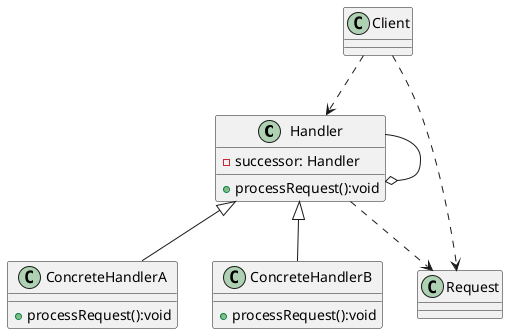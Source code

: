 @startuml
'https://plantuml.com/class-diagram

class Handler {
    - successor: Handler
    + processRequest():void
}
class ConcreteHandlerA extends Handler {
    + processRequest():void
}
class ConcreteHandlerB extends Handler {
    + processRequest():void
}
class Request
class Client {
}
Handler --o Handler
Handler ..> Request
Client ..> Request
Client ..> Handler
@enduml
